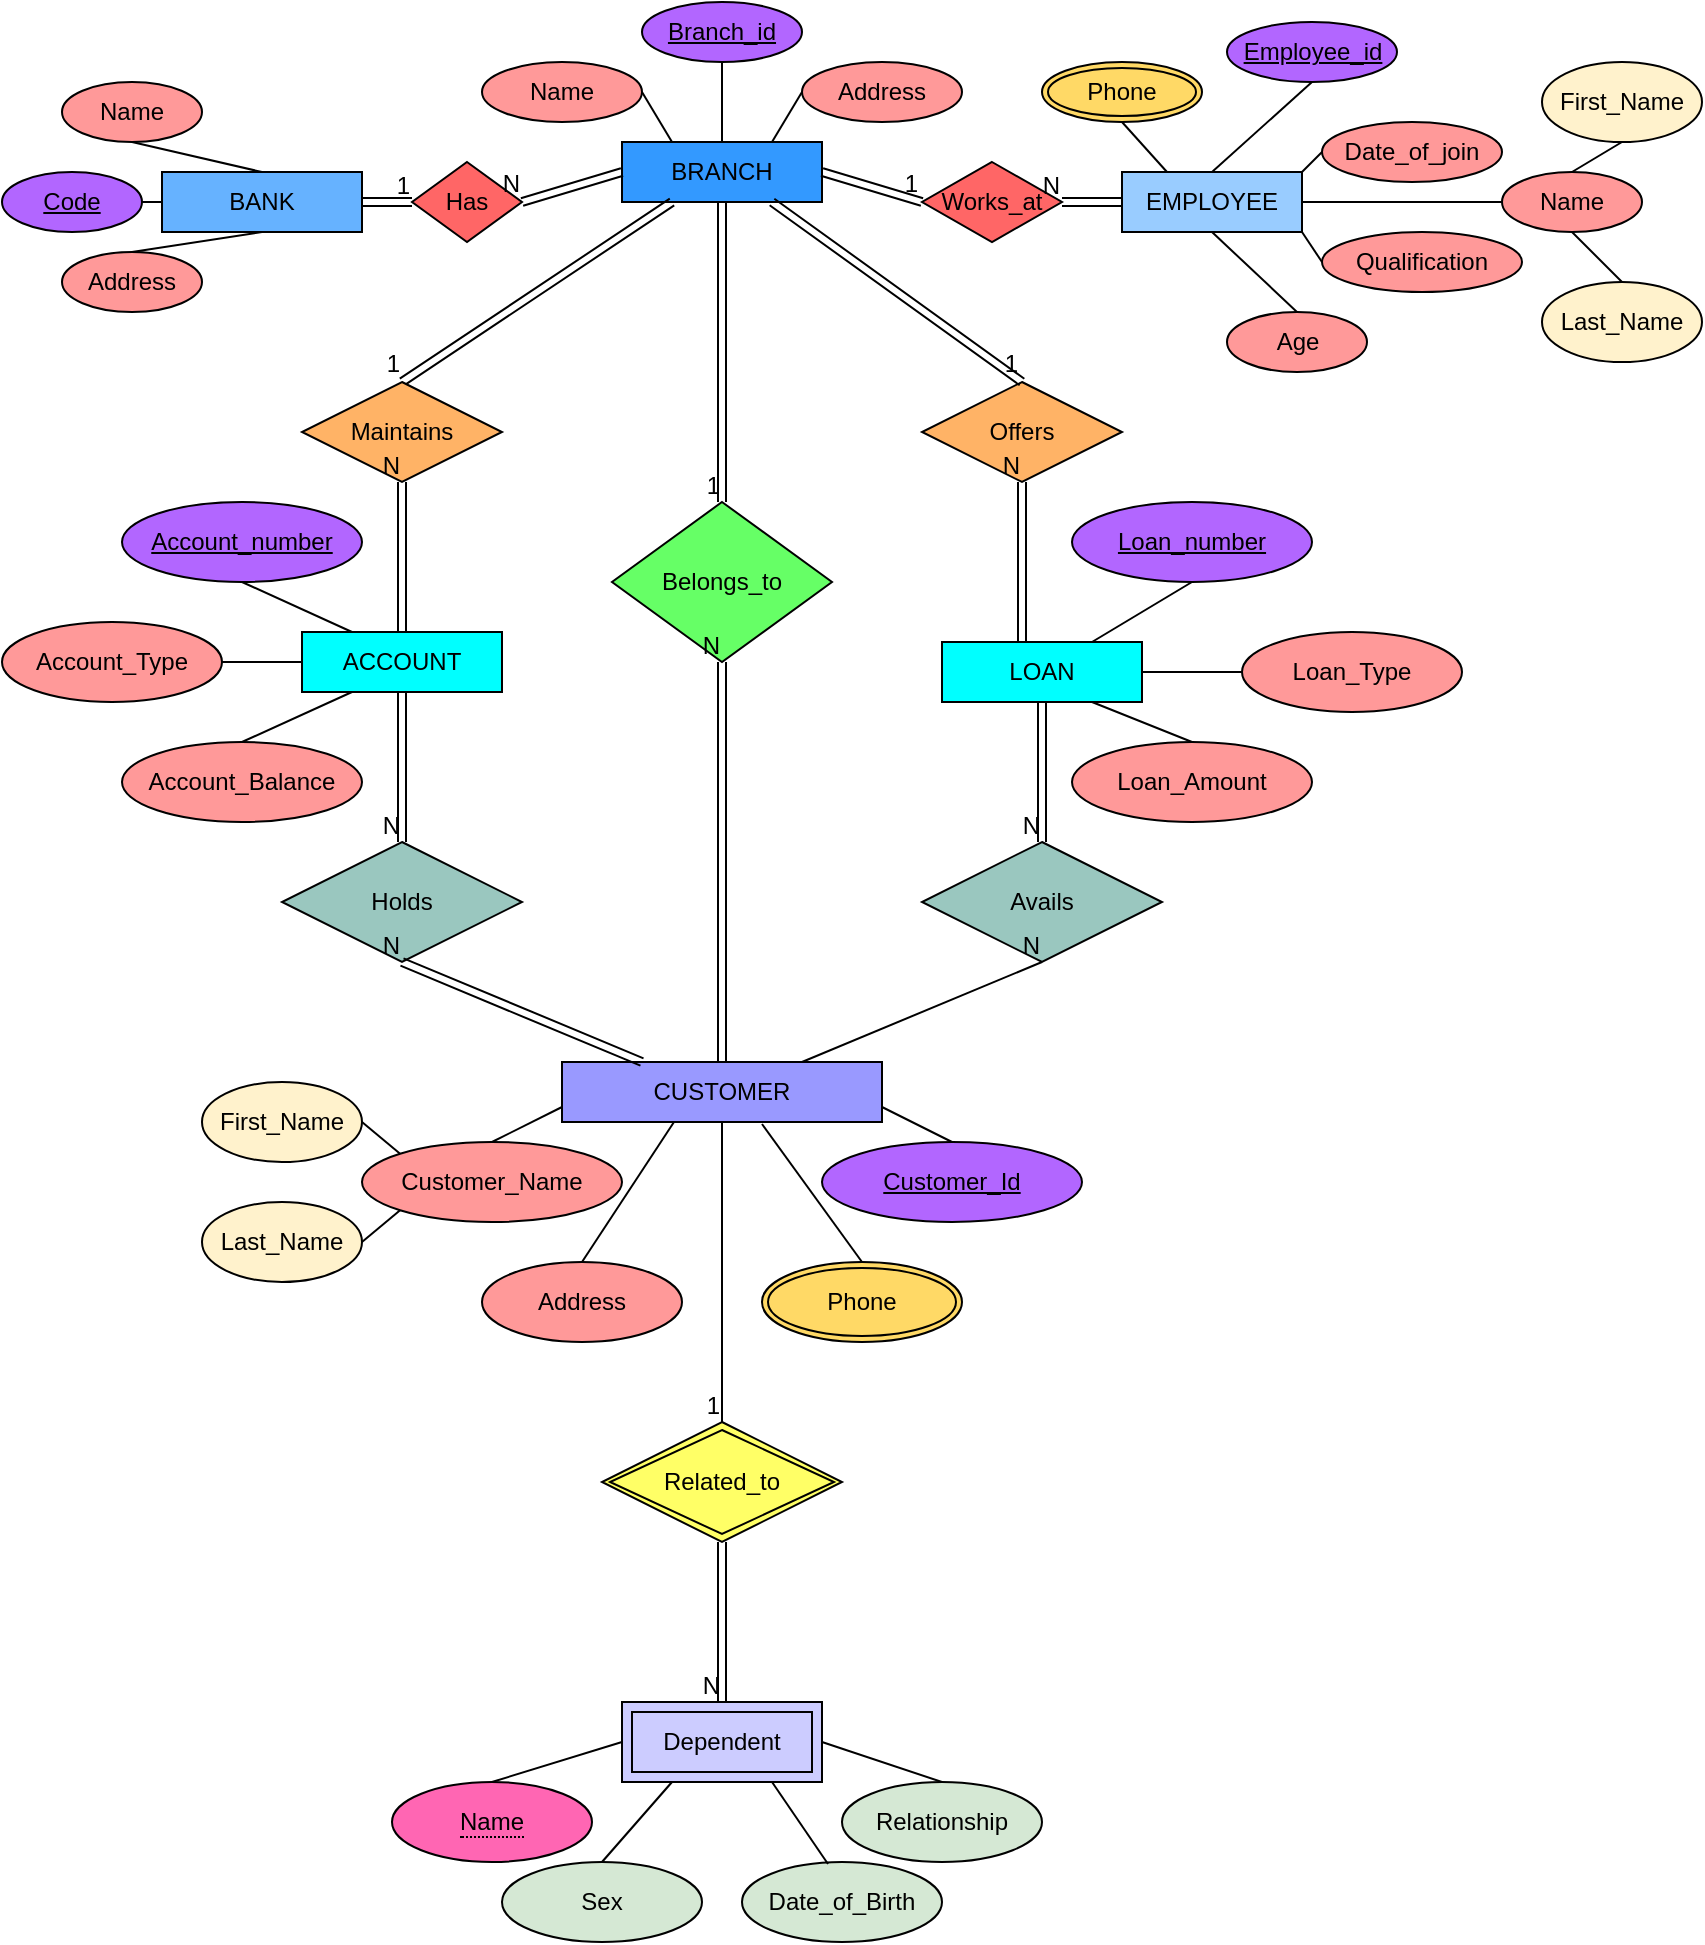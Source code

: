 <mxfile version="21.2.3" type="github">
  <diagram id="R2lEEEUBdFMjLlhIrx00" name="Page-1">
    <mxGraphModel dx="1551" dy="706" grid="1" gridSize="10" guides="1" tooltips="1" connect="1" arrows="1" fold="1" page="1" pageScale="1" pageWidth="850" pageHeight="1100" math="0" shadow="0" extFonts="Permanent Marker^https://fonts.googleapis.com/css?family=Permanent+Marker">
      <root>
        <mxCell id="0" />
        <mxCell id="1" parent="0" />
        <mxCell id="WINjAcvW5h-44KgiYsHn-2" value="BRANCH" style="rounded=0;whiteSpace=wrap;html=1;fillColor=#3399FF;" vertex="1" parent="1">
          <mxGeometry x="310" y="160" width="100" height="30" as="geometry" />
        </mxCell>
        <mxCell id="WINjAcvW5h-44KgiYsHn-3" value="ACCOUNT" style="rounded=0;whiteSpace=wrap;html=1;fillColor=#00FFFF;" vertex="1" parent="1">
          <mxGeometry x="150" y="405" width="100" height="30" as="geometry" />
        </mxCell>
        <mxCell id="WINjAcvW5h-44KgiYsHn-4" value="LOAN" style="rounded=0;whiteSpace=wrap;html=1;fillColor=#00FFFF;" vertex="1" parent="1">
          <mxGeometry x="470" y="410" width="100" height="30" as="geometry" />
        </mxCell>
        <mxCell id="WINjAcvW5h-44KgiYsHn-6" value="CUSTOMER" style="rounded=0;whiteSpace=wrap;html=1;fillColor=#9999FF;" vertex="1" parent="1">
          <mxGeometry x="280" y="620" width="160" height="30" as="geometry" />
        </mxCell>
        <mxCell id="WINjAcvW5h-44KgiYsHn-10" value="BANK" style="rounded=0;whiteSpace=wrap;html=1;fillColor=#66B2FF;" vertex="1" parent="1">
          <mxGeometry x="80" y="175" width="100" height="30" as="geometry" />
        </mxCell>
        <mxCell id="WINjAcvW5h-44KgiYsHn-13" value="Name" style="ellipse;whiteSpace=wrap;html=1;fillColor=#FF9999;" vertex="1" parent="1">
          <mxGeometry x="30" y="130" width="70" height="30" as="geometry" />
        </mxCell>
        <mxCell id="WINjAcvW5h-44KgiYsHn-15" value="Address" style="ellipse;whiteSpace=wrap;html=1;fillColor=#FF9999;" vertex="1" parent="1">
          <mxGeometry x="30" y="215" width="70" height="30" as="geometry" />
        </mxCell>
        <mxCell id="WINjAcvW5h-44KgiYsHn-17" value="Name" style="ellipse;whiteSpace=wrap;html=1;fillColor=#FF9999;" vertex="1" parent="1">
          <mxGeometry x="240" y="120" width="80" height="30" as="geometry" />
        </mxCell>
        <mxCell id="WINjAcvW5h-44KgiYsHn-20" value="Address" style="ellipse;whiteSpace=wrap;html=1;fillColor=#FF9999;" vertex="1" parent="1">
          <mxGeometry x="400" y="120" width="80" height="30" as="geometry" />
        </mxCell>
        <mxCell id="WINjAcvW5h-44KgiYsHn-21" value="EMPLOYEE" style="rounded=0;whiteSpace=wrap;html=1;fillColor=#99CCFF;" vertex="1" parent="1">
          <mxGeometry x="560" y="175" width="90" height="30" as="geometry" />
        </mxCell>
        <mxCell id="WINjAcvW5h-44KgiYsHn-25" value="Name" style="ellipse;whiteSpace=wrap;html=1;fillColor=#FF9999;" vertex="1" parent="1">
          <mxGeometry x="750" y="175" width="70" height="30" as="geometry" />
        </mxCell>
        <mxCell id="WINjAcvW5h-44KgiYsHn-27" value="Age" style="ellipse;whiteSpace=wrap;html=1;fillColor=#FF9999;" vertex="1" parent="1">
          <mxGeometry x="612.5" y="245" width="70" height="30" as="geometry" />
        </mxCell>
        <mxCell id="WINjAcvW5h-44KgiYsHn-29" value="Date_of_join" style="ellipse;whiteSpace=wrap;html=1;fillColor=#FF9999;" vertex="1" parent="1">
          <mxGeometry x="660" y="150" width="90" height="30" as="geometry" />
        </mxCell>
        <mxCell id="WINjAcvW5h-44KgiYsHn-32" value="Qualification" style="ellipse;whiteSpace=wrap;html=1;fillColor=#FF9999;" vertex="1" parent="1">
          <mxGeometry x="660" y="205" width="100" height="30" as="geometry" />
        </mxCell>
        <mxCell id="WINjAcvW5h-44KgiYsHn-33" value="Account_Balance" style="ellipse;whiteSpace=wrap;html=1;fillColor=#FF9999;" vertex="1" parent="1">
          <mxGeometry x="60" y="460" width="120" height="40" as="geometry" />
        </mxCell>
        <mxCell id="WINjAcvW5h-44KgiYsHn-35" value="Account_Type" style="ellipse;whiteSpace=wrap;html=1;fillColor=#FF9999;" vertex="1" parent="1">
          <mxGeometry y="400" width="110" height="40" as="geometry" />
        </mxCell>
        <mxCell id="WINjAcvW5h-44KgiYsHn-44" value="Loan_Amount" style="ellipse;whiteSpace=wrap;html=1;fillColor=#FF9999;" vertex="1" parent="1">
          <mxGeometry x="535" y="460" width="120" height="40" as="geometry" />
        </mxCell>
        <mxCell id="WINjAcvW5h-44KgiYsHn-45" value="Loan_Type" style="ellipse;whiteSpace=wrap;html=1;fillColor=#FF9999;" vertex="1" parent="1">
          <mxGeometry x="620" y="405" width="110" height="40" as="geometry" />
        </mxCell>
        <mxCell id="WINjAcvW5h-44KgiYsHn-46" value="Customer_Name" style="ellipse;whiteSpace=wrap;html=1;fillColor=#FF9999;" vertex="1" parent="1">
          <mxGeometry x="180" y="660" width="130" height="40" as="geometry" />
        </mxCell>
        <mxCell id="WINjAcvW5h-44KgiYsHn-48" value="Address" style="ellipse;whiteSpace=wrap;html=1;fillColor=#FF9999;" vertex="1" parent="1">
          <mxGeometry x="240" y="720" width="100" height="40" as="geometry" />
        </mxCell>
        <mxCell id="WINjAcvW5h-44KgiYsHn-52" value="Phone" style="ellipse;shape=doubleEllipse;margin=3;whiteSpace=wrap;html=1;align=center;fillColor=#FFD966;" vertex="1" parent="1">
          <mxGeometry x="380" y="720" width="100" height="40" as="geometry" />
        </mxCell>
        <mxCell id="WINjAcvW5h-44KgiYsHn-54" value="Code" style="ellipse;whiteSpace=wrap;html=1;align=center;fontStyle=4;fillColor=#B266FF;" vertex="1" parent="1">
          <mxGeometry y="175" width="70" height="30" as="geometry" />
        </mxCell>
        <mxCell id="WINjAcvW5h-44KgiYsHn-55" value="Branch_id" style="ellipse;whiteSpace=wrap;html=1;align=center;fontStyle=4;fillColor=#B266FF;" vertex="1" parent="1">
          <mxGeometry x="320" y="90" width="80" height="30" as="geometry" />
        </mxCell>
        <mxCell id="WINjAcvW5h-44KgiYsHn-56" value="Employee_id" style="ellipse;whiteSpace=wrap;html=1;align=center;fontStyle=4;fillColor=#B266FF;" vertex="1" parent="1">
          <mxGeometry x="612.5" y="100" width="85" height="30" as="geometry" />
        </mxCell>
        <mxCell id="WINjAcvW5h-44KgiYsHn-58" value="Loan_number" style="ellipse;whiteSpace=wrap;html=1;align=center;fontStyle=4;fillColor=#B266FF;" vertex="1" parent="1">
          <mxGeometry x="535" y="340" width="120" height="40" as="geometry" />
        </mxCell>
        <mxCell id="WINjAcvW5h-44KgiYsHn-59" value="Account_number" style="ellipse;whiteSpace=wrap;html=1;align=center;fontStyle=4;fillColor=#B266FF;" vertex="1" parent="1">
          <mxGeometry x="60" y="340" width="120" height="40" as="geometry" />
        </mxCell>
        <mxCell id="WINjAcvW5h-44KgiYsHn-60" value="Customer_Id" style="ellipse;whiteSpace=wrap;html=1;align=center;fontStyle=4;fillColor=#B266FF;" vertex="1" parent="1">
          <mxGeometry x="410" y="660" width="130" height="40" as="geometry" />
        </mxCell>
        <mxCell id="WINjAcvW5h-44KgiYsHn-62" value="" style="endArrow=none;html=1;rounded=0;entryX=0;entryY=0.5;entryDx=0;entryDy=0;exitX=1;exitY=0.5;exitDx=0;exitDy=0;" edge="1" parent="1" source="WINjAcvW5h-44KgiYsHn-4" target="WINjAcvW5h-44KgiYsHn-45">
          <mxGeometry relative="1" as="geometry">
            <mxPoint x="500" y="430" as="sourcePoint" />
            <mxPoint x="610" y="440" as="targetPoint" />
            <Array as="points" />
          </mxGeometry>
        </mxCell>
        <mxCell id="WINjAcvW5h-44KgiYsHn-64" value="" style="endArrow=none;html=1;rounded=0;entryX=0.5;entryY=0;entryDx=0;entryDy=0;exitX=0.75;exitY=1;exitDx=0;exitDy=0;" edge="1" parent="1" source="WINjAcvW5h-44KgiYsHn-4" target="WINjAcvW5h-44KgiYsHn-44">
          <mxGeometry relative="1" as="geometry">
            <mxPoint x="450" y="440" as="sourcePoint" />
            <mxPoint x="610" y="440" as="targetPoint" />
          </mxGeometry>
        </mxCell>
        <mxCell id="WINjAcvW5h-44KgiYsHn-65" value="" style="endArrow=none;html=1;rounded=0;exitX=0.75;exitY=0;exitDx=0;exitDy=0;entryX=0.5;entryY=1;entryDx=0;entryDy=0;" edge="1" parent="1" source="WINjAcvW5h-44KgiYsHn-4" target="WINjAcvW5h-44KgiYsHn-58">
          <mxGeometry relative="1" as="geometry">
            <mxPoint x="450" y="440" as="sourcePoint" />
            <mxPoint x="610" y="440" as="targetPoint" />
          </mxGeometry>
        </mxCell>
        <mxCell id="WINjAcvW5h-44KgiYsHn-67" value="" style="endArrow=none;html=1;rounded=0;exitX=0.25;exitY=1;exitDx=0;exitDy=0;entryX=0.5;entryY=0;entryDx=0;entryDy=0;" edge="1" parent="1" source="WINjAcvW5h-44KgiYsHn-3" target="WINjAcvW5h-44KgiYsHn-33">
          <mxGeometry relative="1" as="geometry">
            <mxPoint x="450" y="440" as="sourcePoint" />
            <mxPoint x="610" y="440" as="targetPoint" />
          </mxGeometry>
        </mxCell>
        <mxCell id="WINjAcvW5h-44KgiYsHn-68" value="" style="endArrow=none;html=1;rounded=0;entryX=0.5;entryY=1;entryDx=0;entryDy=0;exitX=0.25;exitY=0;exitDx=0;exitDy=0;" edge="1" parent="1" source="WINjAcvW5h-44KgiYsHn-3" target="WINjAcvW5h-44KgiYsHn-59">
          <mxGeometry relative="1" as="geometry">
            <mxPoint x="280" y="410" as="sourcePoint" />
            <mxPoint x="210" y="480" as="targetPoint" />
          </mxGeometry>
        </mxCell>
        <mxCell id="WINjAcvW5h-44KgiYsHn-69" value="" style="endArrow=none;html=1;rounded=0;exitX=0;exitY=0.5;exitDx=0;exitDy=0;entryX=1;entryY=0.5;entryDx=0;entryDy=0;" edge="1" parent="1" source="WINjAcvW5h-44KgiYsHn-3" target="WINjAcvW5h-44KgiYsHn-35">
          <mxGeometry relative="1" as="geometry">
            <mxPoint x="305" y="460" as="sourcePoint" />
            <mxPoint x="220" y="490" as="targetPoint" />
          </mxGeometry>
        </mxCell>
        <mxCell id="WINjAcvW5h-44KgiYsHn-71" value="" style="endArrow=none;html=1;rounded=0;exitX=0.5;exitY=1;exitDx=0;exitDy=0;entryX=0.5;entryY=0;entryDx=0;entryDy=0;" edge="1" parent="1" source="WINjAcvW5h-44KgiYsHn-10" target="WINjAcvW5h-44KgiYsHn-15">
          <mxGeometry relative="1" as="geometry">
            <mxPoint x="450" y="340" as="sourcePoint" />
            <mxPoint x="610" y="340" as="targetPoint" />
          </mxGeometry>
        </mxCell>
        <mxCell id="WINjAcvW5h-44KgiYsHn-72" value="" style="endArrow=none;html=1;rounded=0;exitX=0.5;exitY=1;exitDx=0;exitDy=0;entryX=0.5;entryY=0;entryDx=0;entryDy=0;" edge="1" parent="1" source="WINjAcvW5h-44KgiYsHn-13" target="WINjAcvW5h-44KgiYsHn-10">
          <mxGeometry relative="1" as="geometry">
            <mxPoint x="450" y="340" as="sourcePoint" />
            <mxPoint x="610" y="340" as="targetPoint" />
          </mxGeometry>
        </mxCell>
        <mxCell id="WINjAcvW5h-44KgiYsHn-73" value="" style="endArrow=none;html=1;rounded=0;entryX=0;entryY=0.5;entryDx=0;entryDy=0;exitX=1;exitY=0.5;exitDx=0;exitDy=0;" edge="1" parent="1" source="WINjAcvW5h-44KgiYsHn-54" target="WINjAcvW5h-44KgiYsHn-10">
          <mxGeometry relative="1" as="geometry">
            <mxPoint x="80" y="214.5" as="sourcePoint" />
            <mxPoint x="240" y="214.5" as="targetPoint" />
          </mxGeometry>
        </mxCell>
        <mxCell id="WINjAcvW5h-44KgiYsHn-74" value="" style="endArrow=none;html=1;rounded=0;exitX=0.5;exitY=0;exitDx=0;exitDy=0;entryX=0.5;entryY=1;entryDx=0;entryDy=0;" edge="1" parent="1" source="WINjAcvW5h-44KgiYsHn-2" target="WINjAcvW5h-44KgiYsHn-55">
          <mxGeometry relative="1" as="geometry">
            <mxPoint x="370" y="214.5" as="sourcePoint" />
            <mxPoint x="530" y="214.5" as="targetPoint" />
          </mxGeometry>
        </mxCell>
        <mxCell id="WINjAcvW5h-44KgiYsHn-75" value="" style="endArrow=none;html=1;rounded=0;exitX=0.75;exitY=0;exitDx=0;exitDy=0;entryX=0;entryY=0.5;entryDx=0;entryDy=0;" edge="1" parent="1" source="WINjAcvW5h-44KgiYsHn-2" target="WINjAcvW5h-44KgiYsHn-20">
          <mxGeometry relative="1" as="geometry">
            <mxPoint x="450" y="340" as="sourcePoint" />
            <mxPoint x="610" y="340" as="targetPoint" />
          </mxGeometry>
        </mxCell>
        <mxCell id="WINjAcvW5h-44KgiYsHn-77" value="" style="endArrow=none;html=1;rounded=0;exitX=1;exitY=0.5;exitDx=0;exitDy=0;entryX=0.25;entryY=0;entryDx=0;entryDy=0;" edge="1" parent="1" source="WINjAcvW5h-44KgiYsHn-17" target="WINjAcvW5h-44KgiYsHn-2">
          <mxGeometry relative="1" as="geometry">
            <mxPoint x="450" y="340" as="sourcePoint" />
            <mxPoint x="610" y="340" as="targetPoint" />
          </mxGeometry>
        </mxCell>
        <mxCell id="WINjAcvW5h-44KgiYsHn-79" value="" style="endArrow=none;html=1;rounded=0;entryX=0.5;entryY=1;entryDx=0;entryDy=0;exitX=0.5;exitY=0;exitDx=0;exitDy=0;" edge="1" parent="1" source="WINjAcvW5h-44KgiYsHn-21" target="WINjAcvW5h-44KgiYsHn-56">
          <mxGeometry relative="1" as="geometry">
            <mxPoint x="610" y="200" as="sourcePoint" />
            <mxPoint x="595" y="40" as="targetPoint" />
          </mxGeometry>
        </mxCell>
        <mxCell id="WINjAcvW5h-44KgiYsHn-80" value="" style="endArrow=none;html=1;rounded=0;entryX=0;entryY=0.5;entryDx=0;entryDy=0;exitX=1;exitY=0.5;exitDx=0;exitDy=0;" edge="1" parent="1" source="WINjAcvW5h-44KgiYsHn-21" target="WINjAcvW5h-44KgiYsHn-25">
          <mxGeometry relative="1" as="geometry">
            <mxPoint x="640" y="210" as="sourcePoint" />
            <mxPoint x="800" y="210" as="targetPoint" />
          </mxGeometry>
        </mxCell>
        <mxCell id="WINjAcvW5h-44KgiYsHn-81" value="" style="endArrow=none;html=1;rounded=0;exitX=1;exitY=0;exitDx=0;exitDy=0;entryX=0;entryY=0.5;entryDx=0;entryDy=0;" edge="1" parent="1" source="WINjAcvW5h-44KgiYsHn-21" target="WINjAcvW5h-44KgiYsHn-29">
          <mxGeometry relative="1" as="geometry">
            <mxPoint x="640" y="210" as="sourcePoint" />
            <mxPoint x="800" y="210" as="targetPoint" />
          </mxGeometry>
        </mxCell>
        <mxCell id="WINjAcvW5h-44KgiYsHn-82" value="" style="endArrow=none;html=1;rounded=0;exitX=1;exitY=1;exitDx=0;exitDy=0;entryX=0;entryY=0.5;entryDx=0;entryDy=0;" edge="1" parent="1" source="WINjAcvW5h-44KgiYsHn-21" target="WINjAcvW5h-44KgiYsHn-32">
          <mxGeometry relative="1" as="geometry">
            <mxPoint x="640" y="210" as="sourcePoint" />
            <mxPoint x="800" y="210" as="targetPoint" />
          </mxGeometry>
        </mxCell>
        <mxCell id="WINjAcvW5h-44KgiYsHn-83" value="" style="endArrow=none;html=1;rounded=0;exitX=0.5;exitY=1;exitDx=0;exitDy=0;entryX=0.5;entryY=0;entryDx=0;entryDy=0;" edge="1" parent="1" source="WINjAcvW5h-44KgiYsHn-21" target="WINjAcvW5h-44KgiYsHn-27">
          <mxGeometry relative="1" as="geometry">
            <mxPoint x="600" y="270" as="sourcePoint" />
            <mxPoint x="760" y="270" as="targetPoint" />
          </mxGeometry>
        </mxCell>
        <mxCell id="WINjAcvW5h-44KgiYsHn-86" value="" style="endArrow=none;html=1;rounded=0;exitX=0.5;exitY=0;exitDx=0;exitDy=0;entryX=0;entryY=0.75;entryDx=0;entryDy=0;" edge="1" parent="1" source="WINjAcvW5h-44KgiYsHn-46" target="WINjAcvW5h-44KgiYsHn-6">
          <mxGeometry relative="1" as="geometry">
            <mxPoint x="120" y="640" as="sourcePoint" />
            <mxPoint x="260" y="640" as="targetPoint" />
          </mxGeometry>
        </mxCell>
        <mxCell id="WINjAcvW5h-44KgiYsHn-88" value="" style="endArrow=none;html=1;rounded=0;exitX=1;exitY=0.75;exitDx=0;exitDy=0;entryX=0.5;entryY=0;entryDx=0;entryDy=0;" edge="1" parent="1" source="WINjAcvW5h-44KgiYsHn-6" target="WINjAcvW5h-44KgiYsHn-60">
          <mxGeometry relative="1" as="geometry">
            <mxPoint x="460" y="650" as="sourcePoint" />
            <mxPoint x="600" y="640" as="targetPoint" />
          </mxGeometry>
        </mxCell>
        <mxCell id="WINjAcvW5h-44KgiYsHn-89" value="" style="endArrow=none;html=1;rounded=0;entryX=0.35;entryY=1;entryDx=0;entryDy=0;exitX=0.5;exitY=0;exitDx=0;exitDy=0;entryPerimeter=0;" edge="1" parent="1" source="WINjAcvW5h-44KgiYsHn-48" target="WINjAcvW5h-44KgiYsHn-6">
          <mxGeometry relative="1" as="geometry">
            <mxPoint x="290" y="720" as="sourcePoint" />
            <mxPoint x="450" y="720" as="targetPoint" />
          </mxGeometry>
        </mxCell>
        <mxCell id="WINjAcvW5h-44KgiYsHn-90" value="" style="endArrow=none;html=1;rounded=0;exitX=0.625;exitY=1.033;exitDx=0;exitDy=0;exitPerimeter=0;entryX=0.5;entryY=0;entryDx=0;entryDy=0;" edge="1" parent="1" source="WINjAcvW5h-44KgiYsHn-6" target="WINjAcvW5h-44KgiYsHn-52">
          <mxGeometry relative="1" as="geometry">
            <mxPoint x="380" y="660" as="sourcePoint" />
            <mxPoint x="540" y="660" as="targetPoint" />
          </mxGeometry>
        </mxCell>
        <mxCell id="WINjAcvW5h-44KgiYsHn-91" value="First_Name" style="ellipse;whiteSpace=wrap;html=1;align=center;fillColor=#FFF2CC;" vertex="1" parent="1">
          <mxGeometry x="770" y="120" width="80" height="40" as="geometry" />
        </mxCell>
        <mxCell id="WINjAcvW5h-44KgiYsHn-92" value="Last_Name" style="ellipse;whiteSpace=wrap;html=1;align=center;fillColor=#FFF2CC;" vertex="1" parent="1">
          <mxGeometry x="770" y="230" width="80" height="40" as="geometry" />
        </mxCell>
        <mxCell id="WINjAcvW5h-44KgiYsHn-94" value="First_Name" style="ellipse;whiteSpace=wrap;html=1;align=center;fillColor=#FFF2CC;" vertex="1" parent="1">
          <mxGeometry x="100" y="630" width="80" height="40" as="geometry" />
        </mxCell>
        <mxCell id="WINjAcvW5h-44KgiYsHn-96" value="Last_Name" style="ellipse;whiteSpace=wrap;html=1;align=center;fillColor=#FFF2CC;" vertex="1" parent="1">
          <mxGeometry x="100" y="690" width="80" height="40" as="geometry" />
        </mxCell>
        <mxCell id="WINjAcvW5h-44KgiYsHn-100" value="" style="endArrow=none;html=1;rounded=0;exitX=1;exitY=0.5;exitDx=0;exitDy=0;entryX=0;entryY=0;entryDx=0;entryDy=0;" edge="1" parent="1" source="WINjAcvW5h-44KgiYsHn-94" target="WINjAcvW5h-44KgiYsHn-46">
          <mxGeometry relative="1" as="geometry">
            <mxPoint x="200" y="640" as="sourcePoint" />
            <mxPoint x="340" y="650" as="targetPoint" />
          </mxGeometry>
        </mxCell>
        <mxCell id="WINjAcvW5h-44KgiYsHn-101" value="" style="endArrow=none;html=1;rounded=0;exitX=1;exitY=0.5;exitDx=0;exitDy=0;entryX=0;entryY=1;entryDx=0;entryDy=0;" edge="1" parent="1" source="WINjAcvW5h-44KgiYsHn-96" target="WINjAcvW5h-44KgiYsHn-46">
          <mxGeometry relative="1" as="geometry">
            <mxPoint x="180" y="720" as="sourcePoint" />
            <mxPoint x="340" y="720" as="targetPoint" />
          </mxGeometry>
        </mxCell>
        <mxCell id="WINjAcvW5h-44KgiYsHn-102" value="" style="endArrow=none;html=1;rounded=0;exitX=0.5;exitY=1;exitDx=0;exitDy=0;entryX=0.5;entryY=0;entryDx=0;entryDy=0;" edge="1" parent="1" source="WINjAcvW5h-44KgiYsHn-25" target="WINjAcvW5h-44KgiYsHn-92">
          <mxGeometry relative="1" as="geometry">
            <mxPoint x="690" y="350" as="sourcePoint" />
            <mxPoint x="850" y="350" as="targetPoint" />
          </mxGeometry>
        </mxCell>
        <mxCell id="WINjAcvW5h-44KgiYsHn-103" value="" style="endArrow=none;html=1;rounded=0;exitX=0.5;exitY=0;exitDx=0;exitDy=0;entryX=0.5;entryY=1;entryDx=0;entryDy=0;" edge="1" parent="1" source="WINjAcvW5h-44KgiYsHn-25" target="WINjAcvW5h-44KgiYsHn-91">
          <mxGeometry relative="1" as="geometry">
            <mxPoint x="810" y="190" as="sourcePoint" />
            <mxPoint x="970" y="190" as="targetPoint" />
          </mxGeometry>
        </mxCell>
        <mxCell id="WINjAcvW5h-44KgiYsHn-105" value="" style="endArrow=none;html=1;rounded=0;exitX=0.5;exitY=1;exitDx=0;exitDy=0;entryX=0.5;entryY=0;entryDx=0;entryDy=0;" edge="1" parent="1" source="WINjAcvW5h-44KgiYsHn-6" target="WINjAcvW5h-44KgiYsHn-107">
          <mxGeometry relative="1" as="geometry">
            <mxPoint x="460" y="610" as="sourcePoint" />
            <mxPoint x="360" y="840" as="targetPoint" />
          </mxGeometry>
        </mxCell>
        <mxCell id="WINjAcvW5h-44KgiYsHn-106" value="1" style="resizable=0;html=1;whiteSpace=wrap;align=right;verticalAlign=bottom;" connectable="0" vertex="1" parent="WINjAcvW5h-44KgiYsHn-105">
          <mxGeometry x="1" relative="1" as="geometry" />
        </mxCell>
        <mxCell id="WINjAcvW5h-44KgiYsHn-107" value="Related_to" style="shape=rhombus;double=1;perimeter=rhombusPerimeter;whiteSpace=wrap;html=1;align=center;fillColor=#FFFF66;" vertex="1" parent="1">
          <mxGeometry x="300" y="800" width="120" height="60" as="geometry" />
        </mxCell>
        <mxCell id="WINjAcvW5h-44KgiYsHn-108" value="Dependent" style="shape=ext;margin=3;double=1;whiteSpace=wrap;html=1;align=center;fillColor=#CCCCFF;" vertex="1" parent="1">
          <mxGeometry x="310" y="940" width="100" height="40" as="geometry" />
        </mxCell>
        <mxCell id="WINjAcvW5h-44KgiYsHn-109" value="" style="shape=link;html=1;rounded=0;exitX=0.5;exitY=1;exitDx=0;exitDy=0;width=4;entryX=0.5;entryY=0;entryDx=0;entryDy=0;" edge="1" parent="1" source="WINjAcvW5h-44KgiYsHn-107" target="WINjAcvW5h-44KgiYsHn-108">
          <mxGeometry relative="1" as="geometry">
            <mxPoint x="390" y="890" as="sourcePoint" />
            <mxPoint x="470" y="890" as="targetPoint" />
            <Array as="points">
              <mxPoint x="360" y="890" />
            </Array>
          </mxGeometry>
        </mxCell>
        <mxCell id="WINjAcvW5h-44KgiYsHn-110" value="N" style="resizable=0;html=1;whiteSpace=wrap;align=right;verticalAlign=bottom;" connectable="0" vertex="1" parent="WINjAcvW5h-44KgiYsHn-109">
          <mxGeometry x="1" relative="1" as="geometry" />
        </mxCell>
        <mxCell id="WINjAcvW5h-44KgiYsHn-112" value="Sex" style="ellipse;whiteSpace=wrap;html=1;align=center;fillColor=#D5E8D4;" vertex="1" parent="1">
          <mxGeometry x="250" y="1020" width="100" height="40" as="geometry" />
        </mxCell>
        <mxCell id="WINjAcvW5h-44KgiYsHn-114" value="Date_of_Birth" style="ellipse;whiteSpace=wrap;html=1;align=center;fillColor=#D5E8D4;" vertex="1" parent="1">
          <mxGeometry x="370" y="1020" width="100" height="40" as="geometry" />
        </mxCell>
        <mxCell id="WINjAcvW5h-44KgiYsHn-115" value="Relationship" style="ellipse;whiteSpace=wrap;html=1;align=center;fillColor=#D5E8D4;" vertex="1" parent="1">
          <mxGeometry x="420" y="980" width="100" height="40" as="geometry" />
        </mxCell>
        <mxCell id="WINjAcvW5h-44KgiYsHn-116" value="&lt;span style=&quot;border-bottom: 1px dotted&quot;&gt;Name&lt;/span&gt;" style="ellipse;whiteSpace=wrap;html=1;align=center;fillColor=#FF66B3;" vertex="1" parent="1">
          <mxGeometry x="195" y="980" width="100" height="40" as="geometry" />
        </mxCell>
        <mxCell id="WINjAcvW5h-44KgiYsHn-117" value="" style="endArrow=none;html=1;rounded=0;exitX=0.5;exitY=0;exitDx=0;exitDy=0;entryX=0;entryY=0.5;entryDx=0;entryDy=0;" edge="1" parent="1" source="WINjAcvW5h-44KgiYsHn-116" target="WINjAcvW5h-44KgiYsHn-108">
          <mxGeometry relative="1" as="geometry">
            <mxPoint x="250" y="950" as="sourcePoint" />
            <mxPoint x="410" y="950" as="targetPoint" />
          </mxGeometry>
        </mxCell>
        <mxCell id="WINjAcvW5h-44KgiYsHn-118" value="" style="endArrow=none;html=1;rounded=0;exitX=0.5;exitY=0;exitDx=0;exitDy=0;entryX=0.25;entryY=1;entryDx=0;entryDy=0;" edge="1" parent="1" source="WINjAcvW5h-44KgiYsHn-112" target="WINjAcvW5h-44KgiYsHn-108">
          <mxGeometry relative="1" as="geometry">
            <mxPoint x="350" y="990" as="sourcePoint" />
            <mxPoint x="510" y="990" as="targetPoint" />
          </mxGeometry>
        </mxCell>
        <mxCell id="WINjAcvW5h-44KgiYsHn-119" value="" style="endArrow=none;html=1;rounded=0;exitX=0.75;exitY=1;exitDx=0;exitDy=0;entryX=0.43;entryY=0.025;entryDx=0;entryDy=0;entryPerimeter=0;" edge="1" parent="1" source="WINjAcvW5h-44KgiYsHn-108" target="WINjAcvW5h-44KgiYsHn-114">
          <mxGeometry relative="1" as="geometry">
            <mxPoint x="380" y="1000" as="sourcePoint" />
            <mxPoint x="540" y="1000" as="targetPoint" />
          </mxGeometry>
        </mxCell>
        <mxCell id="WINjAcvW5h-44KgiYsHn-120" value="" style="endArrow=none;html=1;rounded=0;exitX=1;exitY=0.5;exitDx=0;exitDy=0;entryX=0.5;entryY=0;entryDx=0;entryDy=0;" edge="1" parent="1" source="WINjAcvW5h-44KgiYsHn-108" target="WINjAcvW5h-44KgiYsHn-115">
          <mxGeometry relative="1" as="geometry">
            <mxPoint x="440" y="960" as="sourcePoint" />
            <mxPoint x="600" y="960" as="targetPoint" />
          </mxGeometry>
        </mxCell>
        <mxCell id="WINjAcvW5h-44KgiYsHn-121" value="" style="shape=link;html=1;rounded=0;exitX=1;exitY=0.5;exitDx=0;exitDy=0;entryX=0;entryY=0.5;entryDx=0;entryDy=0;" edge="1" parent="1" source="WINjAcvW5h-44KgiYsHn-10" target="WINjAcvW5h-44KgiYsHn-123">
          <mxGeometry relative="1" as="geometry">
            <mxPoint x="220" y="290" as="sourcePoint" />
            <mxPoint x="210" y="250" as="targetPoint" />
          </mxGeometry>
        </mxCell>
        <mxCell id="WINjAcvW5h-44KgiYsHn-122" value="1" style="resizable=0;html=1;whiteSpace=wrap;align=right;verticalAlign=bottom;" connectable="0" vertex="1" parent="WINjAcvW5h-44KgiYsHn-121">
          <mxGeometry x="1" relative="1" as="geometry" />
        </mxCell>
        <mxCell id="WINjAcvW5h-44KgiYsHn-123" value="Has" style="shape=rhombus;perimeter=rhombusPerimeter;whiteSpace=wrap;html=1;align=center;fillColor=#FF6666;" vertex="1" parent="1">
          <mxGeometry x="205" y="170" width="55" height="40" as="geometry" />
        </mxCell>
        <mxCell id="WINjAcvW5h-44KgiYsHn-124" value="" style="shape=link;html=1;rounded=0;entryX=1;entryY=0.5;entryDx=0;entryDy=0;exitX=0;exitY=0.5;exitDx=0;exitDy=0;" edge="1" parent="1" source="WINjAcvW5h-44KgiYsHn-2" target="WINjAcvW5h-44KgiYsHn-123">
          <mxGeometry relative="1" as="geometry">
            <mxPoint x="290" y="270" as="sourcePoint" />
            <mxPoint x="450" y="270" as="targetPoint" />
          </mxGeometry>
        </mxCell>
        <mxCell id="WINjAcvW5h-44KgiYsHn-125" value="N" style="resizable=0;html=1;whiteSpace=wrap;align=right;verticalAlign=bottom;" connectable="0" vertex="1" parent="WINjAcvW5h-44KgiYsHn-124">
          <mxGeometry x="1" relative="1" as="geometry" />
        </mxCell>
        <mxCell id="WINjAcvW5h-44KgiYsHn-128" value="" style="shape=link;html=1;rounded=0;exitX=1;exitY=0.5;exitDx=0;exitDy=0;entryX=0;entryY=0.5;entryDx=0;entryDy=0;" edge="1" parent="1" source="WINjAcvW5h-44KgiYsHn-2" target="WINjAcvW5h-44KgiYsHn-131">
          <mxGeometry relative="1" as="geometry">
            <mxPoint x="420" y="219.5" as="sourcePoint" />
            <mxPoint x="470" y="210" as="targetPoint" />
          </mxGeometry>
        </mxCell>
        <mxCell id="WINjAcvW5h-44KgiYsHn-129" value="1" style="resizable=0;html=1;whiteSpace=wrap;align=right;verticalAlign=bottom;" connectable="0" vertex="1" parent="WINjAcvW5h-44KgiYsHn-128">
          <mxGeometry x="1" relative="1" as="geometry" />
        </mxCell>
        <mxCell id="WINjAcvW5h-44KgiYsHn-131" value="Works_at" style="shape=rhombus;perimeter=rhombusPerimeter;whiteSpace=wrap;html=1;align=center;fillColor=#FF6666;" vertex="1" parent="1">
          <mxGeometry x="460" y="170" width="70" height="40" as="geometry" />
        </mxCell>
        <mxCell id="WINjAcvW5h-44KgiYsHn-132" value="" style="shape=link;html=1;rounded=0;entryX=1;entryY=0.5;entryDx=0;entryDy=0;exitX=0;exitY=0.5;exitDx=0;exitDy=0;" edge="1" parent="1" source="WINjAcvW5h-44KgiYsHn-21" target="WINjAcvW5h-44KgiYsHn-131">
          <mxGeometry relative="1" as="geometry">
            <mxPoint x="530" y="160" as="sourcePoint" />
            <mxPoint x="700" y="220" as="targetPoint" />
          </mxGeometry>
        </mxCell>
        <mxCell id="WINjAcvW5h-44KgiYsHn-133" value="N" style="resizable=0;html=1;whiteSpace=wrap;align=right;verticalAlign=bottom;" connectable="0" vertex="1" parent="WINjAcvW5h-44KgiYsHn-132">
          <mxGeometry x="1" relative="1" as="geometry" />
        </mxCell>
        <mxCell id="WINjAcvW5h-44KgiYsHn-139" value="" style="shape=link;html=1;rounded=0;exitX=0.25;exitY=1;exitDx=0;exitDy=0;entryX=0.5;entryY=0;entryDx=0;entryDy=0;" edge="1" parent="1" source="WINjAcvW5h-44KgiYsHn-2" target="WINjAcvW5h-44KgiYsHn-141">
          <mxGeometry relative="1" as="geometry">
            <mxPoint x="360" y="260" as="sourcePoint" />
            <mxPoint x="520" y="260" as="targetPoint" />
          </mxGeometry>
        </mxCell>
        <mxCell id="WINjAcvW5h-44KgiYsHn-140" value="1" style="resizable=0;html=1;whiteSpace=wrap;align=right;verticalAlign=bottom;" connectable="0" vertex="1" parent="WINjAcvW5h-44KgiYsHn-139">
          <mxGeometry x="1" relative="1" as="geometry" />
        </mxCell>
        <mxCell id="WINjAcvW5h-44KgiYsHn-141" value="Maintains" style="shape=rhombus;perimeter=rhombusPerimeter;whiteSpace=wrap;html=1;align=center;fillColor=#FFB366;" vertex="1" parent="1">
          <mxGeometry x="150" y="280" width="100" height="50" as="geometry" />
        </mxCell>
        <mxCell id="WINjAcvW5h-44KgiYsHn-147" value="Offers" style="shape=rhombus;perimeter=rhombusPerimeter;whiteSpace=wrap;html=1;align=center;fillColor=#FFB366;" vertex="1" parent="1">
          <mxGeometry x="460" y="280" width="100" height="50" as="geometry" />
        </mxCell>
        <mxCell id="WINjAcvW5h-44KgiYsHn-148" value="" style="shape=link;html=1;rounded=0;entryX=0.5;entryY=1;entryDx=0;entryDy=0;exitX=0.4;exitY=0;exitDx=0;exitDy=0;exitPerimeter=0;" edge="1" parent="1" source="WINjAcvW5h-44KgiYsHn-4" target="WINjAcvW5h-44KgiYsHn-147">
          <mxGeometry relative="1" as="geometry">
            <mxPoint x="270" y="500" as="sourcePoint" />
            <mxPoint x="430" y="500" as="targetPoint" />
          </mxGeometry>
        </mxCell>
        <mxCell id="WINjAcvW5h-44KgiYsHn-149" value="N" style="resizable=0;html=1;whiteSpace=wrap;align=right;verticalAlign=bottom;" connectable="0" vertex="1" parent="WINjAcvW5h-44KgiYsHn-148">
          <mxGeometry x="1" relative="1" as="geometry" />
        </mxCell>
        <mxCell id="WINjAcvW5h-44KgiYsHn-150" value="" style="shape=link;html=1;rounded=0;entryX=0.5;entryY=1;entryDx=0;entryDy=0;exitX=0.5;exitY=0;exitDx=0;exitDy=0;" edge="1" parent="1" source="WINjAcvW5h-44KgiYsHn-3" target="WINjAcvW5h-44KgiYsHn-141">
          <mxGeometry relative="1" as="geometry">
            <mxPoint x="460" y="310" as="sourcePoint" />
            <mxPoint x="620" y="310" as="targetPoint" />
          </mxGeometry>
        </mxCell>
        <mxCell id="WINjAcvW5h-44KgiYsHn-151" value="N" style="resizable=0;html=1;whiteSpace=wrap;align=right;verticalAlign=bottom;" connectable="0" vertex="1" parent="WINjAcvW5h-44KgiYsHn-150">
          <mxGeometry x="1" relative="1" as="geometry" />
        </mxCell>
        <mxCell id="WINjAcvW5h-44KgiYsHn-153" value="" style="shape=link;html=1;rounded=0;exitX=0.75;exitY=1;exitDx=0;exitDy=0;entryX=0.5;entryY=0;entryDx=0;entryDy=0;" edge="1" parent="1" source="WINjAcvW5h-44KgiYsHn-2" target="WINjAcvW5h-44KgiYsHn-147">
          <mxGeometry relative="1" as="geometry">
            <mxPoint x="450" y="270" as="sourcePoint" />
            <mxPoint x="610" y="270" as="targetPoint" />
          </mxGeometry>
        </mxCell>
        <mxCell id="WINjAcvW5h-44KgiYsHn-154" value="1" style="resizable=0;html=1;whiteSpace=wrap;align=right;verticalAlign=bottom;" connectable="0" vertex="1" parent="WINjAcvW5h-44KgiYsHn-153">
          <mxGeometry x="1" relative="1" as="geometry" />
        </mxCell>
        <mxCell id="WINjAcvW5h-44KgiYsHn-155" value="Holds" style="shape=rhombus;perimeter=rhombusPerimeter;whiteSpace=wrap;html=1;align=center;fillColor=#9AC7BF;" vertex="1" parent="1">
          <mxGeometry x="140" y="510" width="120" height="60" as="geometry" />
        </mxCell>
        <mxCell id="WINjAcvW5h-44KgiYsHn-156" value="Avails" style="shape=rhombus;perimeter=rhombusPerimeter;whiteSpace=wrap;html=1;align=center;fillColor=#9AC7BF;" vertex="1" parent="1">
          <mxGeometry x="460" y="510" width="120" height="60" as="geometry" />
        </mxCell>
        <mxCell id="WINjAcvW5h-44KgiYsHn-157" value="Phone" style="ellipse;shape=doubleEllipse;margin=3;whiteSpace=wrap;html=1;align=center;fillColor=#FFD966;" vertex="1" parent="1">
          <mxGeometry x="520" y="120" width="80" height="30" as="geometry" />
        </mxCell>
        <mxCell id="WINjAcvW5h-44KgiYsHn-158" value="" style="endArrow=none;html=1;rounded=0;exitX=0.5;exitY=1;exitDx=0;exitDy=0;entryX=0.25;entryY=0;entryDx=0;entryDy=0;" edge="1" parent="1" source="WINjAcvW5h-44KgiYsHn-157" target="WINjAcvW5h-44KgiYsHn-21">
          <mxGeometry relative="1" as="geometry">
            <mxPoint x="590" y="220" as="sourcePoint" />
            <mxPoint x="750" y="220" as="targetPoint" />
          </mxGeometry>
        </mxCell>
        <mxCell id="WINjAcvW5h-44KgiYsHn-159" value="" style="shape=link;html=1;rounded=0;exitX=0.25;exitY=0;exitDx=0;exitDy=0;entryX=0.5;entryY=1;entryDx=0;entryDy=0;" edge="1" parent="1" source="WINjAcvW5h-44KgiYsHn-6" target="WINjAcvW5h-44KgiYsHn-155">
          <mxGeometry relative="1" as="geometry">
            <mxPoint x="460" y="540" as="sourcePoint" />
            <mxPoint x="620" y="540" as="targetPoint" />
          </mxGeometry>
        </mxCell>
        <mxCell id="WINjAcvW5h-44KgiYsHn-160" value="N" style="resizable=0;html=1;whiteSpace=wrap;align=right;verticalAlign=bottom;" connectable="0" vertex="1" parent="WINjAcvW5h-44KgiYsHn-159">
          <mxGeometry x="1" relative="1" as="geometry" />
        </mxCell>
        <mxCell id="WINjAcvW5h-44KgiYsHn-161" value="" style="shape=link;html=1;rounded=0;exitX=0.5;exitY=1;exitDx=0;exitDy=0;entryX=0.5;entryY=0;entryDx=0;entryDy=0;" edge="1" parent="1" source="WINjAcvW5h-44KgiYsHn-3" target="WINjAcvW5h-44KgiYsHn-155">
          <mxGeometry relative="1" as="geometry">
            <mxPoint x="460" y="540" as="sourcePoint" />
            <mxPoint x="620" y="540" as="targetPoint" />
          </mxGeometry>
        </mxCell>
        <mxCell id="WINjAcvW5h-44KgiYsHn-162" value="N" style="resizable=0;html=1;whiteSpace=wrap;align=right;verticalAlign=bottom;" connectable="0" vertex="1" parent="WINjAcvW5h-44KgiYsHn-161">
          <mxGeometry x="1" relative="1" as="geometry" />
        </mxCell>
        <mxCell id="WINjAcvW5h-44KgiYsHn-168" value="" style="shape=link;html=1;rounded=0;exitX=0.5;exitY=1;exitDx=0;exitDy=0;entryX=0.5;entryY=0;entryDx=0;entryDy=0;" edge="1" parent="1" source="WINjAcvW5h-44KgiYsHn-4" target="WINjAcvW5h-44KgiYsHn-156">
          <mxGeometry relative="1" as="geometry">
            <mxPoint x="560" y="540" as="sourcePoint" />
            <mxPoint x="720" y="540" as="targetPoint" />
          </mxGeometry>
        </mxCell>
        <mxCell id="WINjAcvW5h-44KgiYsHn-169" value="N" style="resizable=0;html=1;whiteSpace=wrap;align=right;verticalAlign=bottom;" connectable="0" vertex="1" parent="WINjAcvW5h-44KgiYsHn-168">
          <mxGeometry x="1" relative="1" as="geometry" />
        </mxCell>
        <mxCell id="WINjAcvW5h-44KgiYsHn-173" value="" style="endArrow=none;html=1;rounded=0;exitX=0.75;exitY=0;exitDx=0;exitDy=0;entryX=0.5;entryY=1;entryDx=0;entryDy=0;" edge="1" parent="1" source="WINjAcvW5h-44KgiYsHn-6" target="WINjAcvW5h-44KgiYsHn-156">
          <mxGeometry relative="1" as="geometry">
            <mxPoint x="410" y="600" as="sourcePoint" />
            <mxPoint x="570" y="600" as="targetPoint" />
          </mxGeometry>
        </mxCell>
        <mxCell id="WINjAcvW5h-44KgiYsHn-174" value="N" style="resizable=0;html=1;whiteSpace=wrap;align=right;verticalAlign=bottom;" connectable="0" vertex="1" parent="WINjAcvW5h-44KgiYsHn-173">
          <mxGeometry x="1" relative="1" as="geometry" />
        </mxCell>
        <mxCell id="WINjAcvW5h-44KgiYsHn-175" value="Belongs_to" style="shape=rhombus;perimeter=rhombusPerimeter;whiteSpace=wrap;html=1;align=center;fillColor=#66FF66;" vertex="1" parent="1">
          <mxGeometry x="305" y="340" width="110" height="80" as="geometry" />
        </mxCell>
        <mxCell id="WINjAcvW5h-44KgiYsHn-176" value="" style="shape=link;html=1;rounded=0;exitX=0.5;exitY=1;exitDx=0;exitDy=0;entryX=0.5;entryY=0;entryDx=0;entryDy=0;" edge="1" parent="1" source="WINjAcvW5h-44KgiYsHn-2" target="WINjAcvW5h-44KgiYsHn-175">
          <mxGeometry relative="1" as="geometry">
            <mxPoint x="350" y="590" as="sourcePoint" />
            <mxPoint x="360" y="340" as="targetPoint" />
          </mxGeometry>
        </mxCell>
        <mxCell id="WINjAcvW5h-44KgiYsHn-177" value="1" style="resizable=0;html=1;whiteSpace=wrap;align=right;verticalAlign=bottom;" connectable="0" vertex="1" parent="WINjAcvW5h-44KgiYsHn-176">
          <mxGeometry x="1" relative="1" as="geometry" />
        </mxCell>
        <mxCell id="WINjAcvW5h-44KgiYsHn-179" value="" style="shape=link;html=1;rounded=0;entryX=0.5;entryY=1;entryDx=0;entryDy=0;exitX=0.5;exitY=0;exitDx=0;exitDy=0;" edge="1" parent="1" source="WINjAcvW5h-44KgiYsHn-6" target="WINjAcvW5h-44KgiYsHn-175">
          <mxGeometry relative="1" as="geometry">
            <mxPoint x="460" y="440" as="sourcePoint" />
            <mxPoint x="620" y="440" as="targetPoint" />
          </mxGeometry>
        </mxCell>
        <mxCell id="WINjAcvW5h-44KgiYsHn-180" value="N" style="resizable=0;html=1;whiteSpace=wrap;align=right;verticalAlign=bottom;" connectable="0" vertex="1" parent="WINjAcvW5h-44KgiYsHn-179">
          <mxGeometry x="1" relative="1" as="geometry" />
        </mxCell>
      </root>
    </mxGraphModel>
  </diagram>
</mxfile>
